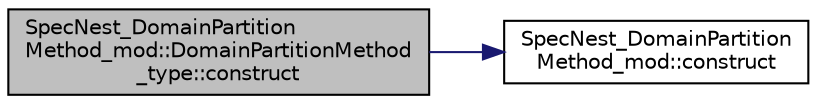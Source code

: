 digraph "SpecNest_DomainPartitionMethod_mod::DomainPartitionMethod_type::construct"
{
 // LATEX_PDF_SIZE
  edge [fontname="Helvetica",fontsize="10",labelfontname="Helvetica",labelfontsize="10"];
  node [fontname="Helvetica",fontsize="10",shape=record];
  rankdir="LR";
  Node1 [label="SpecNest_DomainPartition\lMethod_mod::DomainPartitionMethod\l_type::construct",height=0.2,width=0.4,color="black", fillcolor="grey75", style="filled", fontcolor="black",tooltip=" "];
  Node1 -> Node2 [color="midnightblue",fontsize="10",style="solid",fontname="Helvetica"];
  Node2 [label="SpecNest_DomainPartition\lMethod_mod::construct",height=0.2,width=0.4,color="black", fillcolor="white", style="filled",URL="$namespaceSpecNest__DomainPartitionMethod__mod.html#a71a69cc1d029e06116f392444a0d9482",tooltip=" "];
}
